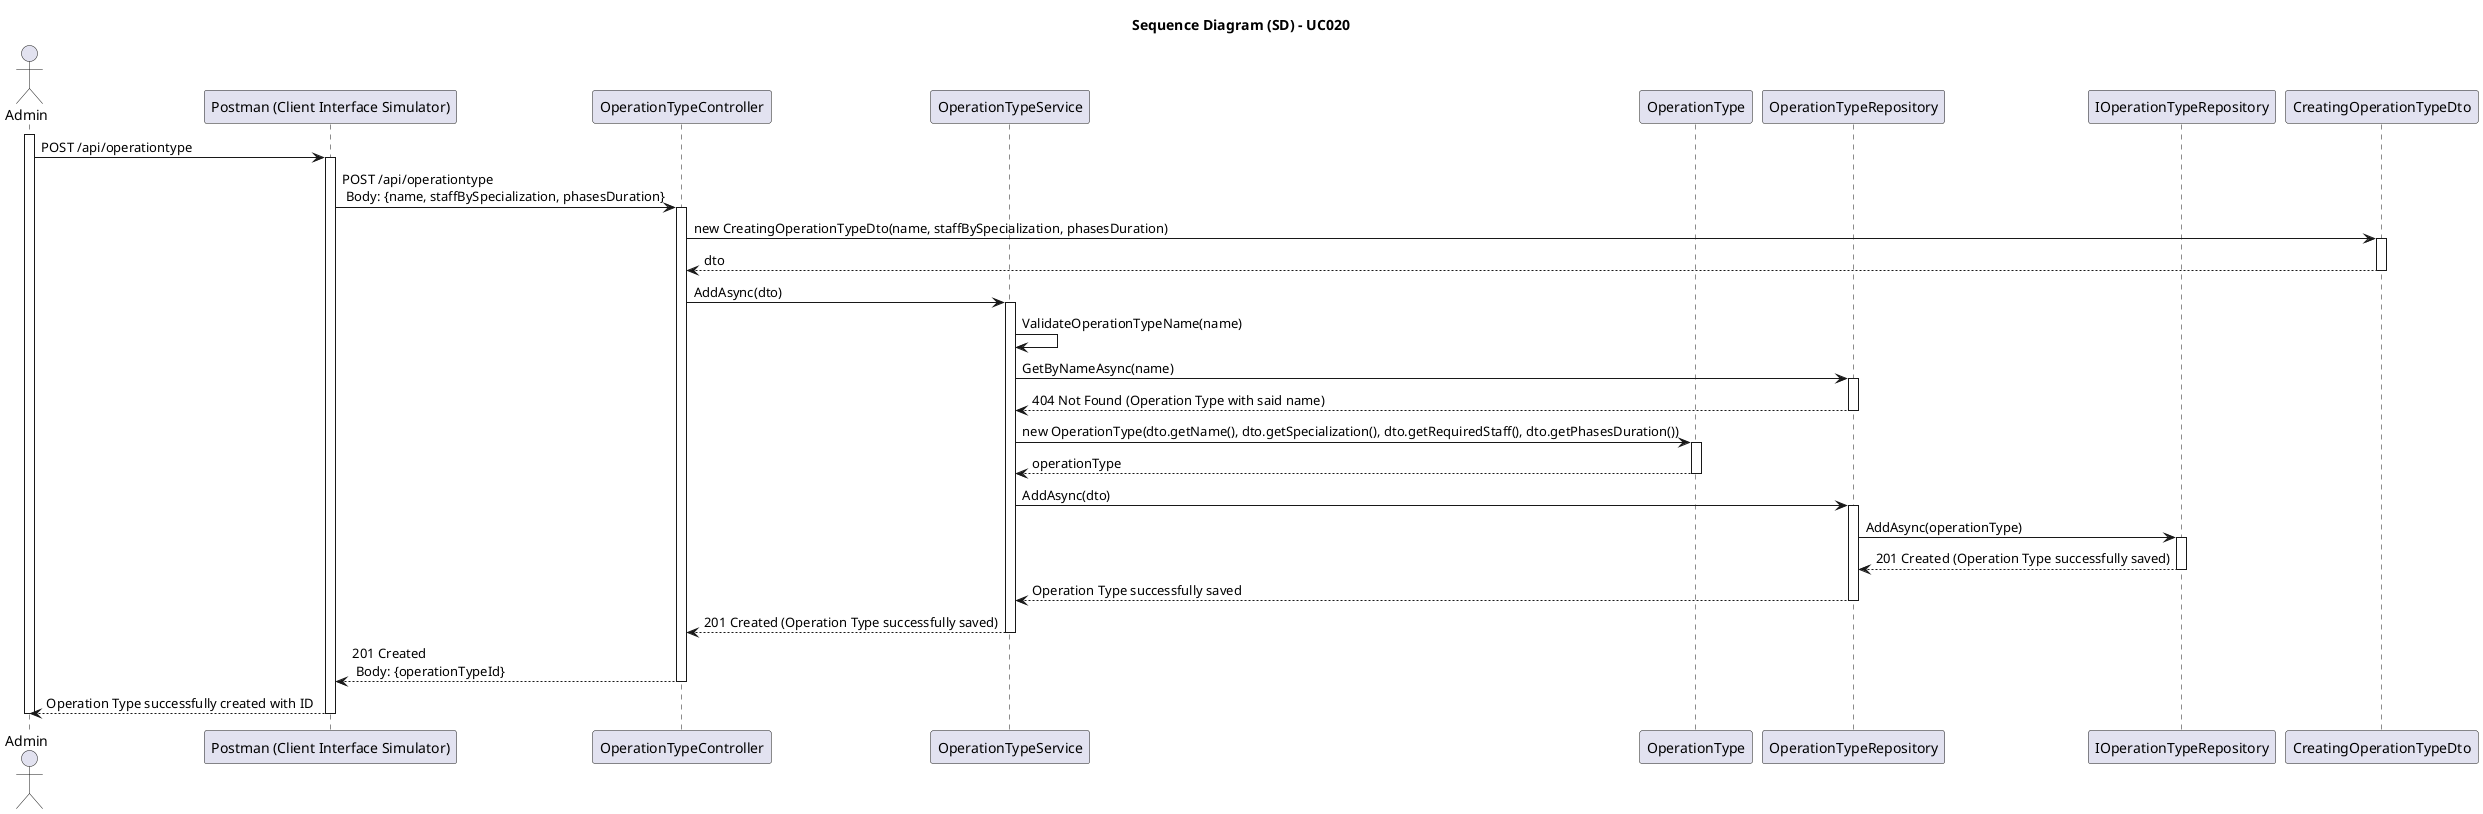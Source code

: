 @startuml uc020-sequence-diagram

skinparam packageStyle rectangle
skinparam shadowing false
skinparam linetype polyline
skinparam classAttributeIconSize 0

title Sequence Diagram (SD) - UC020

actor Admin as Adm
participant "Postman (Client Interface Simulator)" as Client
participant "OperationTypeController" as Controller
participant "OperationTypeService" as Service
participant "OperationType" as Domain
participant "OperationTypeRepository" as Repository
participant "IOperationTypeRepository" as IRepo
participant "CreatingOperationTypeDto" as Dto

activate Adm

    Adm -> Client: POST /api/operationtype

    activate Client

        Client -> Controller: POST /api/operationtype \n Body: {name, staffBySpecialization, phasesDuration}

        activate Controller

            Controller -> Dto: new CreatingOperationTypeDto(name, staffBySpecialization, phasesDuration)

            activate Dto

                Dto --> Controller: dto

            deactivate Dto

            Controller -> Service: AddAsync(dto)

            activate Service

                Service -> Service: ValidateOperationTypeName(name)

                Service -> Repository: GetByNameAsync(name)

                activate Repository

                    Repository --> Service: 404 Not Found (Operation Type with said name)

                deactivate Repository

                Service -> Domain: new OperationType(dto.getName(), dto.getSpecialization(), dto.getRequiredStaff(), dto.getPhasesDuration())

                activate Domain

                    Domain --> Service: operationType

                deactivate Domain

                Service -> Repository: AddAsync(dto)

                activate Repository

                    Repository -> IRepo: AddAsync(operationType)

                    activate IRepo

                        IRepo --> Repository: 201 Created (Operation Type successfully saved)

                    deactivate IRepo

                    Repository --> Service: Operation Type successfully saved

                deactivate Repository

                Service --> Controller: 201 Created (Operation Type successfully saved)

            deactivate Service

            Controller --> Client: 201 Created \n Body: {operationTypeId}

        deactivate Controller

        Client --> Adm: Operation Type successfully created with ID

    deactivate Client

deactivate Adm

@enduml
